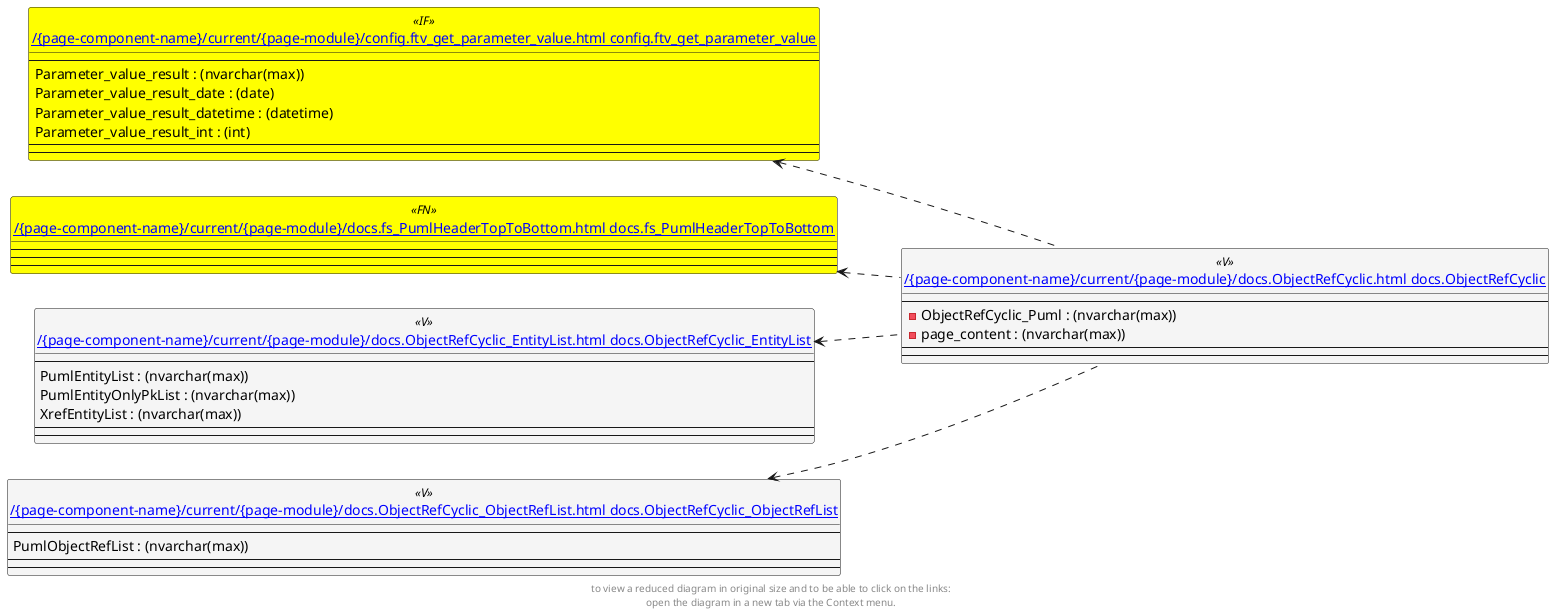 @startuml
left to right direction
'top to bottom direction
hide circle
'avoide "." issues:
set namespaceSeparator none


skinparam class {
  BackgroundColor White
  BackgroundColor<<FN>> Yellow
  BackgroundColor<<FS>> Yellow
  BackgroundColor<<FT>> LightGray
  BackgroundColor<<IF>> Yellow
  BackgroundColor<<IS>> Yellow
  BackgroundColor<<P>> Aqua
  BackgroundColor<<PC>> Aqua
  BackgroundColor<<SN>> Yellow
  BackgroundColor<<SO>> SlateBlue
  BackgroundColor<<TF>> LightGray
  BackgroundColor<<TR>> Tomato
  BackgroundColor<<U>> White
  BackgroundColor<<V>> WhiteSmoke
  BackgroundColor<<X>> Aqua
}


entity "[[{site-url}/{page-component-name}/current/{page-module}/config.ftv_get_parameter_value.html config.ftv_get_parameter_value]]" as config.ftv_get_parameter_value << IF >> {
  --
  Parameter_value_result : (nvarchar(max))
  Parameter_value_result_date : (date)
  Parameter_value_result_datetime : (datetime)
  Parameter_value_result_int : (int)
  --
  --
}

entity "[[{site-url}/{page-component-name}/current/{page-module}/docs.fs_PumlHeaderTopToBottom.html docs.fs_PumlHeaderTopToBottom]]" as docs.fs_PumlHeaderTopToBottom << FN >> {
  --
  --
  --
}

entity "[[{site-url}/{page-component-name}/current/{page-module}/docs.ObjectRefCyclic.html docs.ObjectRefCyclic]]" as docs.ObjectRefCyclic << V >> {
  --
  - ObjectRefCyclic_Puml : (nvarchar(max))
  - page_content : (nvarchar(max))
  --
  --
}

entity "[[{site-url}/{page-component-name}/current/{page-module}/docs.ObjectRefCyclic_EntityList.html docs.ObjectRefCyclic_EntityList]]" as docs.ObjectRefCyclic_EntityList << V >> {
  --
  PumlEntityList : (nvarchar(max))
  PumlEntityOnlyPkList : (nvarchar(max))
  XrefEntityList : (nvarchar(max))
  --
  --
}

entity "[[{site-url}/{page-component-name}/current/{page-module}/docs.ObjectRefCyclic_ObjectRefList.html docs.ObjectRefCyclic_ObjectRefList]]" as docs.ObjectRefCyclic_ObjectRefList << V >> {
  --
  PumlObjectRefList : (nvarchar(max))
  --
  --
}

config.ftv_get_parameter_value <.. docs.ObjectRefCyclic
docs.fs_PumlHeaderTopToBottom <.. docs.ObjectRefCyclic
docs.ObjectRefCyclic_EntityList <.. docs.ObjectRefCyclic
docs.ObjectRefCyclic_ObjectRefList <.. docs.ObjectRefCyclic

footer
to view a reduced diagram in original size and to be able to click on the links:
open the diagram in a new tab via the Context menu.
end footer

@enduml

